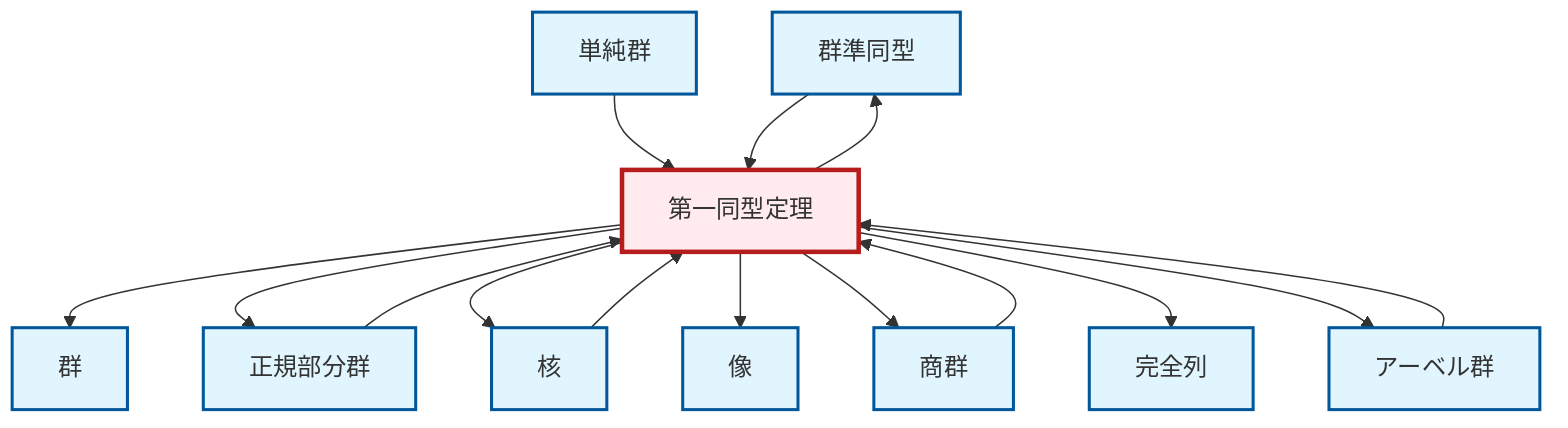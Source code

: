 graph TD
    classDef definition fill:#e1f5fe,stroke:#01579b,stroke-width:2px
    classDef theorem fill:#f3e5f5,stroke:#4a148c,stroke-width:2px
    classDef axiom fill:#fff3e0,stroke:#e65100,stroke-width:2px
    classDef example fill:#e8f5e9,stroke:#1b5e20,stroke-width:2px
    classDef current fill:#ffebee,stroke:#b71c1c,stroke-width:3px
    def-homomorphism["群準同型"]:::definition
    def-kernel["核"]:::definition
    def-abelian-group["アーベル群"]:::definition
    def-exact-sequence["完全列"]:::definition
    thm-first-isomorphism["第一同型定理"]:::theorem
    def-image["像"]:::definition
    def-group["群"]:::definition
    def-normal-subgroup["正規部分群"]:::definition
    def-quotient-group["商群"]:::definition
    def-simple-group["単純群"]:::definition
    thm-first-isomorphism --> def-group
    def-quotient-group --> thm-first-isomorphism
    thm-first-isomorphism --> def-normal-subgroup
    thm-first-isomorphism --> def-kernel
    def-abelian-group --> thm-first-isomorphism
    def-simple-group --> thm-first-isomorphism
    thm-first-isomorphism --> def-image
    thm-first-isomorphism --> def-quotient-group
    thm-first-isomorphism --> def-homomorphism
    thm-first-isomorphism --> def-exact-sequence
    thm-first-isomorphism --> def-abelian-group
    def-homomorphism --> thm-first-isomorphism
    def-kernel --> thm-first-isomorphism
    def-normal-subgroup --> thm-first-isomorphism
    class thm-first-isomorphism current